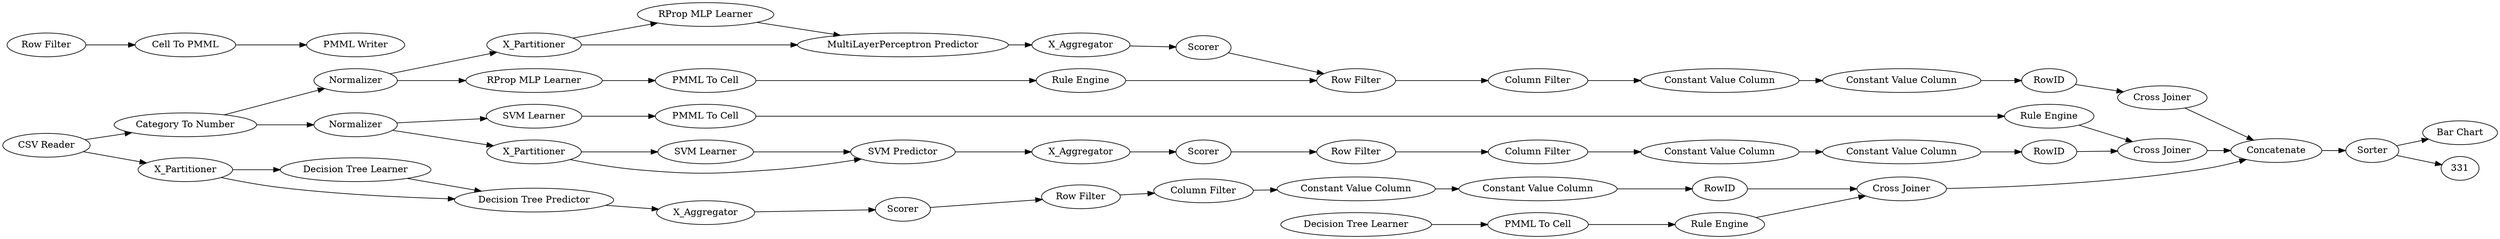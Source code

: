 digraph {
	1 [label="CSV Reader"]
	2 [label="Category To Number"]
	59 [label="Bar Chart"]
	7 [label=X_Aggregator]
	31 [label="RProp MLP Learner"]
	32 [label="MultiLayerPerceptron Predictor"]
	39 [label=Normalizer]
	40 [label=X_Partitioner]
	41 [label=Scorer]
	9 [label="Row Filter"]
	38 [label="Cross Joiner"]
	290 [label="Constant Value Column"]
	292 [label="Constant Value Column"]
	293 [label=RowID]
	294 [label="Column Filter"]
	22 [label="PMML To Cell"]
	34 [label="Rule Engine"]
	35 [label="RProp MLP Learner"]
	33 [label="SVM Learner"]
	295 [label=Normalizer]
	297 [label=X_Aggregator]
	298 [label="Cross Joiner"]
	300 [label="SVM Learner"]
	301 [label="SVM Predictor"]
	302 [label=X_Partitioner]
	308 [label="Rule Engine"]
	309 [label="PMML To Cell"]
	299 [label=Scorer]
	303 [label=RowID]
	304 [label="Constant Value Column"]
	305 [label="Column Filter"]
	306 [label="Row Filter"]
	307 [label="Constant Value Column"]
	28 [label="PMML To Cell"]
	310 [label="Column Filter"]
	311 [label="Constant Value Column"]
	312 [label=RowID]
	313 [label="Constant Value Column"]
	314 [label=X_Partitioner]
	315 [label=Scorer]
	316 [label="Cross Joiner"]
	317 [label=X_Aggregator]
	318 [label="Row Filter"]
	319 [label="Decision Tree Learner"]
	320 [label="Rule Engine"]
	321 [label="Decision Tree Learner"]
	322 [label="Decision Tree Predictor"]
	52 [label=Sorter]
	60 [label=Concatenate]
	53 [label="Row Filter"]
	54 [label="Cell To PMML"]
	61 [label="PMML Writer"]
	9 -> 294
	290 -> 292
	292 -> 293
	293 -> 38
	294 -> 290
	22 -> 34
	35 -> 22
	7 -> 41
	31 -> 32
	32 -> 7
	39 -> 35
	39 -> 40
	40 -> 31
	40 -> 32
	41 -> 9
	34 -> 9
	299 -> 306
	304 -> 303
	305 -> 307
	306 -> 305
	307 -> 304
	33 -> 309
	295 -> 33
	295 -> 302
	297 -> 299
	300 -> 301
	301 -> 297
	302 -> 300
	302 -> 301
	308 -> 298
	309 -> 308
	303 -> 298
	28 -> 320
	310 -> 311
	311 -> 313
	312 -> 316
	313 -> 312
	314 -> 319
	314 -> 322
	315 -> 318
	317 -> 315
	318 -> 310
	319 -> 322
	320 -> 316
	321 -> 28
	322 -> 317
	60 -> 52
	53 -> 54
	54 -> 61
	1 -> 2
	1 -> 314
	2 -> 39
	2 -> 295
	38 -> 60
	298 -> 60
	316 -> 60
	52 -> 59
	52 -> 331
	rankdir=LR
}
